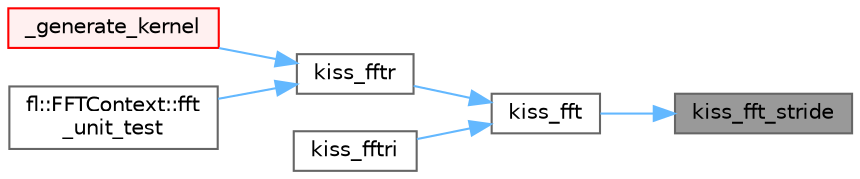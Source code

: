 digraph "kiss_fft_stride"
{
 // INTERACTIVE_SVG=YES
 // LATEX_PDF_SIZE
  bgcolor="transparent";
  edge [fontname=Helvetica,fontsize=10,labelfontname=Helvetica,labelfontsize=10];
  node [fontname=Helvetica,fontsize=10,shape=box,height=0.2,width=0.4];
  rankdir="RL";
  Node1 [id="Node000001",label="kiss_fft_stride",height=0.2,width=0.4,color="gray40", fillcolor="grey60", style="filled", fontcolor="black",tooltip=" "];
  Node1 -> Node2 [id="edge1_Node000001_Node000002",dir="back",color="steelblue1",style="solid",tooltip=" "];
  Node2 [id="Node000002",label="kiss_fft",height=0.2,width=0.4,color="grey40", fillcolor="white", style="filled",URL="$d3/d69/kiss__fft_8c_ab36e2bb33b74c1a7eabe3271d0916030.html#ab36e2bb33b74c1a7eabe3271d0916030",tooltip=" "];
  Node2 -> Node3 [id="edge2_Node000002_Node000003",dir="back",color="steelblue1",style="solid",tooltip=" "];
  Node3 [id="Node000003",label="kiss_fftr",height=0.2,width=0.4,color="grey40", fillcolor="white", style="filled",URL="$de/d67/kiss__fftr_8c_a47dc7a9e54b7f0802dd225c27e6ec73b.html#a47dc7a9e54b7f0802dd225c27e6ec73b",tooltip=" "];
  Node3 -> Node4 [id="edge3_Node000003_Node000004",dir="back",color="steelblue1",style="solid",tooltip=" "];
  Node4 [id="Node000004",label="_generate_kernel",height=0.2,width=0.4,color="red", fillcolor="#FFF0F0", style="filled",URL="$d9/dc9/cq__kernel_8c_a5291611cb8c33ea3d0eb81b52ba9ca43.html#a5291611cb8c33ea3d0eb81b52ba9ca43",tooltip=" "];
  Node3 -> Node7 [id="edge4_Node000003_Node000007",dir="back",color="steelblue1",style="solid",tooltip=" "];
  Node7 [id="Node000007",label="fl::FFTContext::fft\l_unit_test",height=0.2,width=0.4,color="grey40", fillcolor="white", style="filled",URL="$da/dbc/classfl_1_1_f_f_t_context_a1e067d917d487f51a13bb26024866b3e.html#a1e067d917d487f51a13bb26024866b3e",tooltip=" "];
  Node2 -> Node8 [id="edge5_Node000002_Node000008",dir="back",color="steelblue1",style="solid",tooltip=" "];
  Node8 [id="Node000008",label="kiss_fftri",height=0.2,width=0.4,color="grey40", fillcolor="white", style="filled",URL="$de/d67/kiss__fftr_8c_ac196009fea8f02380a2a0bedeb1936d9.html#ac196009fea8f02380a2a0bedeb1936d9",tooltip=" "];
}
